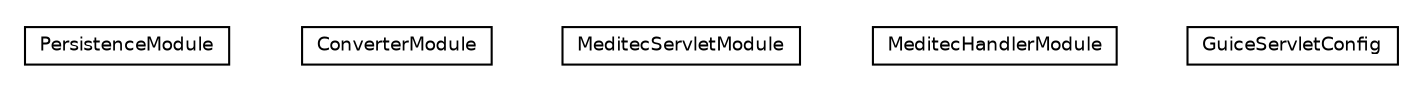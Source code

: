 #!/usr/local/bin/dot
#
# Class diagram 
# Generated by UmlGraph version 4.6 (http://www.spinellis.gr/sw/umlgraph)
#

digraph G {
	edge [fontname="Helvetica",fontsize=10,labelfontname="Helvetica",labelfontsize=10];
	node [fontname="Helvetica",fontsize=10,shape=plaintext];
	// br.net.meditec.server.inject.PersistenceModule
	c953 [label=<<table border="0" cellborder="1" cellspacing="0" cellpadding="2" port="p" href="./PersistenceModule.html">
		<tr><td><table border="0" cellspacing="0" cellpadding="1">
			<tr><td> PersistenceModule </td></tr>
		</table></td></tr>
		</table>>, fontname="Helvetica", fontcolor="black", fontsize=9.0];
	// br.net.meditec.server.inject.ConverterModule
	c954 [label=<<table border="0" cellborder="1" cellspacing="0" cellpadding="2" port="p" href="./ConverterModule.html">
		<tr><td><table border="0" cellspacing="0" cellpadding="1">
			<tr><td> ConverterModule </td></tr>
		</table></td></tr>
		</table>>, fontname="Helvetica", fontcolor="black", fontsize=9.0];
	// br.net.meditec.server.inject.MeditecServletModule
	c955 [label=<<table border="0" cellborder="1" cellspacing="0" cellpadding="2" port="p" href="./MeditecServletModule.html">
		<tr><td><table border="0" cellspacing="0" cellpadding="1">
			<tr><td> MeditecServletModule </td></tr>
		</table></td></tr>
		</table>>, fontname="Helvetica", fontcolor="black", fontsize=9.0];
	// br.net.meditec.server.inject.MeditecHandlerModule
	c956 [label=<<table border="0" cellborder="1" cellspacing="0" cellpadding="2" port="p" href="./MeditecHandlerModule.html">
		<tr><td><table border="0" cellspacing="0" cellpadding="1">
			<tr><td> MeditecHandlerModule </td></tr>
		</table></td></tr>
		</table>>, fontname="Helvetica", fontcolor="black", fontsize=9.0];
	// br.net.meditec.server.inject.GuiceServletConfig
	c957 [label=<<table border="0" cellborder="1" cellspacing="0" cellpadding="2" port="p" href="./GuiceServletConfig.html">
		<tr><td><table border="0" cellspacing="0" cellpadding="1">
			<tr><td> GuiceServletConfig </td></tr>
		</table></td></tr>
		</table>>, fontname="Helvetica", fontcolor="black", fontsize=9.0];
}


